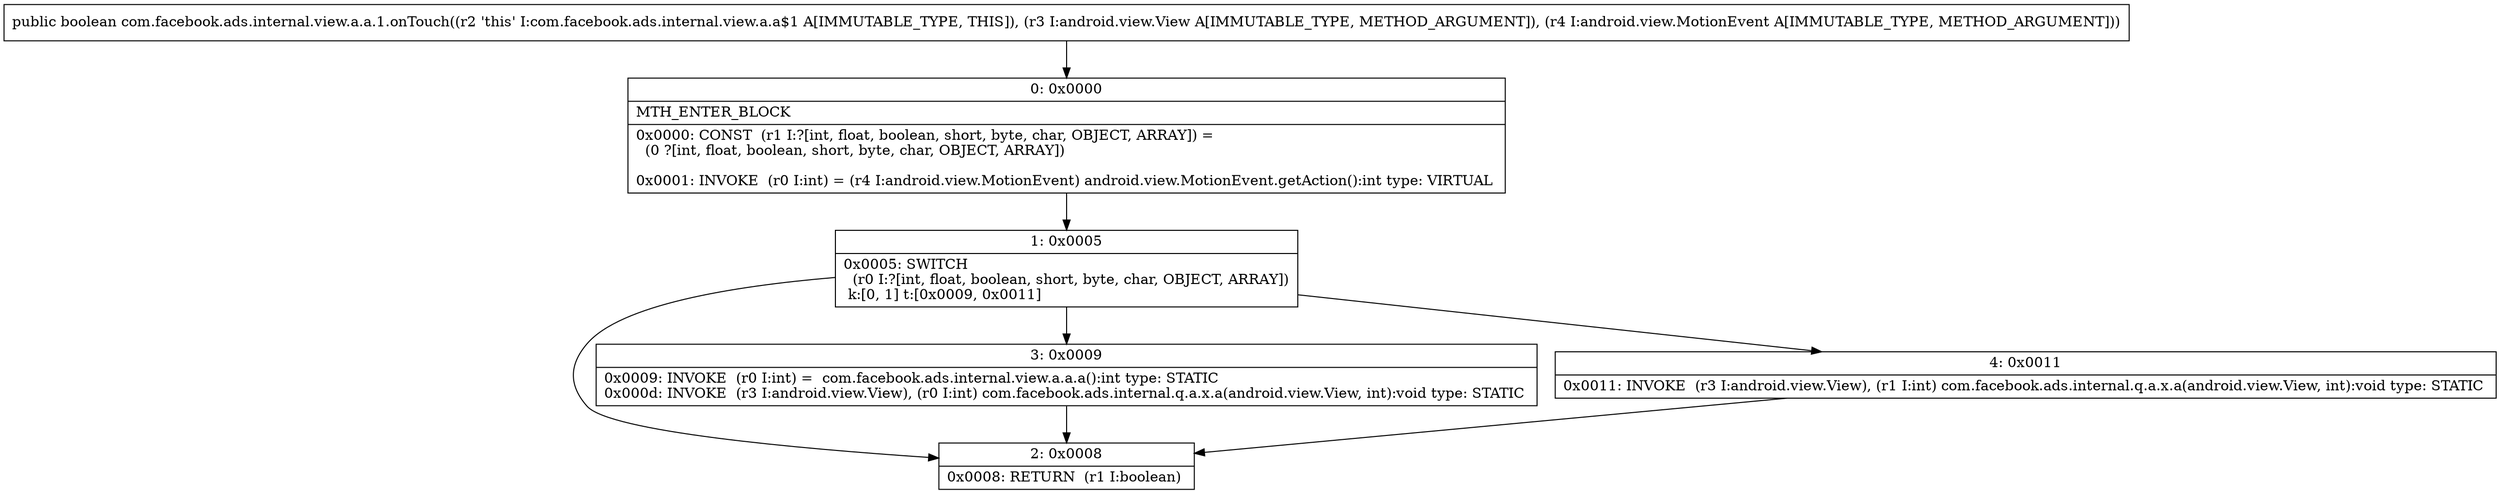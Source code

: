 digraph "CFG forcom.facebook.ads.internal.view.a.a.1.onTouch(Landroid\/view\/View;Landroid\/view\/MotionEvent;)Z" {
Node_0 [shape=record,label="{0\:\ 0x0000|MTH_ENTER_BLOCK\l|0x0000: CONST  (r1 I:?[int, float, boolean, short, byte, char, OBJECT, ARRAY]) = \l  (0 ?[int, float, boolean, short, byte, char, OBJECT, ARRAY])\l \l0x0001: INVOKE  (r0 I:int) = (r4 I:android.view.MotionEvent) android.view.MotionEvent.getAction():int type: VIRTUAL \l}"];
Node_1 [shape=record,label="{1\:\ 0x0005|0x0005: SWITCH  \l  (r0 I:?[int, float, boolean, short, byte, char, OBJECT, ARRAY])\l k:[0, 1] t:[0x0009, 0x0011] \l}"];
Node_2 [shape=record,label="{2\:\ 0x0008|0x0008: RETURN  (r1 I:boolean) \l}"];
Node_3 [shape=record,label="{3\:\ 0x0009|0x0009: INVOKE  (r0 I:int) =  com.facebook.ads.internal.view.a.a.a():int type: STATIC \l0x000d: INVOKE  (r3 I:android.view.View), (r0 I:int) com.facebook.ads.internal.q.a.x.a(android.view.View, int):void type: STATIC \l}"];
Node_4 [shape=record,label="{4\:\ 0x0011|0x0011: INVOKE  (r3 I:android.view.View), (r1 I:int) com.facebook.ads.internal.q.a.x.a(android.view.View, int):void type: STATIC \l}"];
MethodNode[shape=record,label="{public boolean com.facebook.ads.internal.view.a.a.1.onTouch((r2 'this' I:com.facebook.ads.internal.view.a.a$1 A[IMMUTABLE_TYPE, THIS]), (r3 I:android.view.View A[IMMUTABLE_TYPE, METHOD_ARGUMENT]), (r4 I:android.view.MotionEvent A[IMMUTABLE_TYPE, METHOD_ARGUMENT])) }"];
MethodNode -> Node_0;
Node_0 -> Node_1;
Node_1 -> Node_2;
Node_1 -> Node_3;
Node_1 -> Node_4;
Node_3 -> Node_2;
Node_4 -> Node_2;
}

